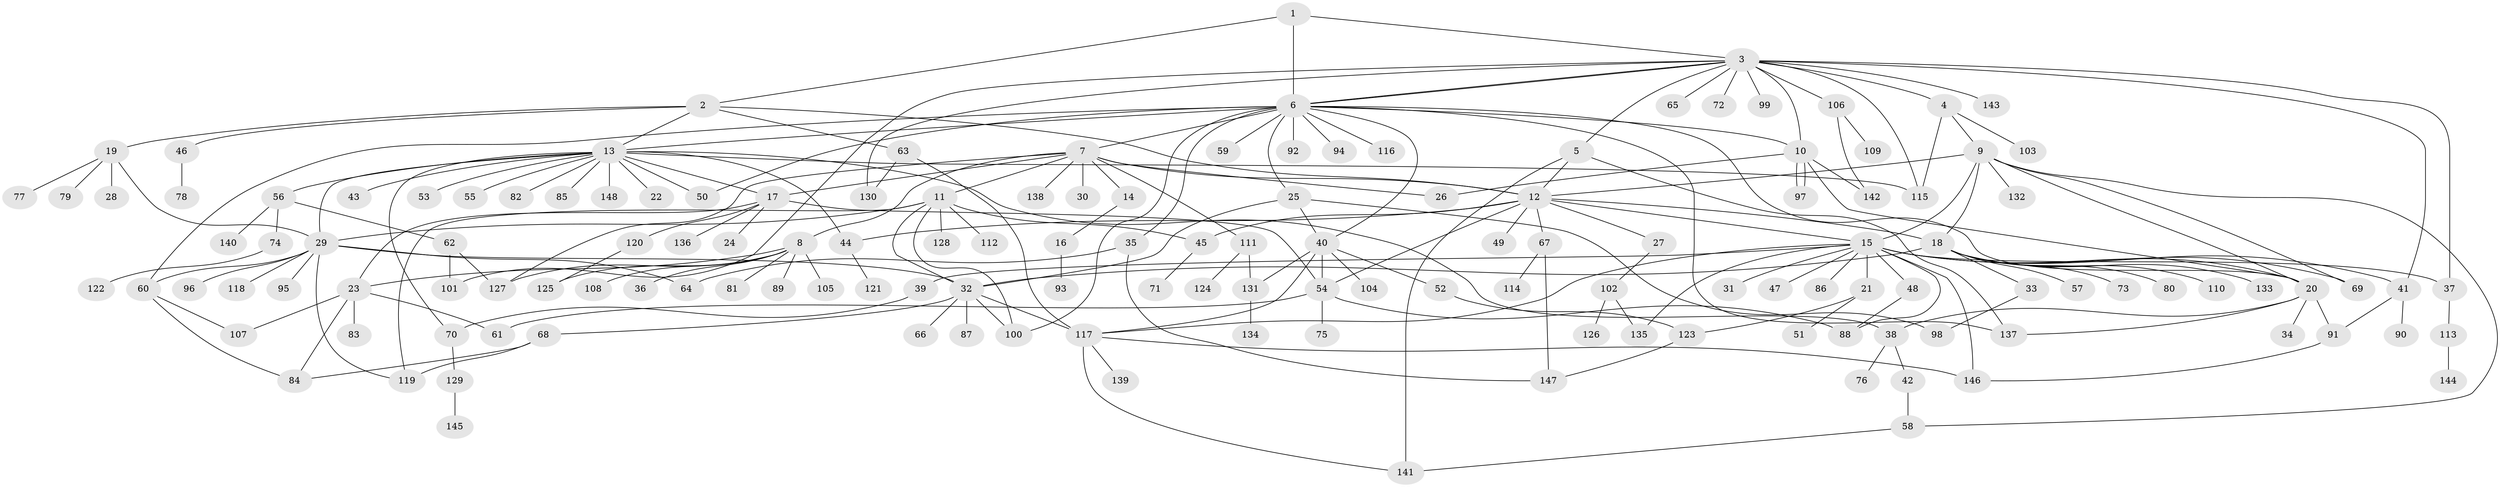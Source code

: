 // coarse degree distribution, {14: 0.011363636363636364, 8: 0.011363636363636364, 1: 0.6590909090909091, 9: 0.045454545454545456, 13: 0.011363636363636364, 12: 0.011363636363636364, 4: 0.045454545454545456, 24: 0.011363636363636364, 2: 0.13636363636363635, 3: 0.022727272727272728, 11: 0.011363636363636364, 10: 0.022727272727272728}
// Generated by graph-tools (version 1.1) at 2025/51/03/04/25 21:51:42]
// undirected, 148 vertices, 216 edges
graph export_dot {
graph [start="1"]
  node [color=gray90,style=filled];
  1;
  2;
  3;
  4;
  5;
  6;
  7;
  8;
  9;
  10;
  11;
  12;
  13;
  14;
  15;
  16;
  17;
  18;
  19;
  20;
  21;
  22;
  23;
  24;
  25;
  26;
  27;
  28;
  29;
  30;
  31;
  32;
  33;
  34;
  35;
  36;
  37;
  38;
  39;
  40;
  41;
  42;
  43;
  44;
  45;
  46;
  47;
  48;
  49;
  50;
  51;
  52;
  53;
  54;
  55;
  56;
  57;
  58;
  59;
  60;
  61;
  62;
  63;
  64;
  65;
  66;
  67;
  68;
  69;
  70;
  71;
  72;
  73;
  74;
  75;
  76;
  77;
  78;
  79;
  80;
  81;
  82;
  83;
  84;
  85;
  86;
  87;
  88;
  89;
  90;
  91;
  92;
  93;
  94;
  95;
  96;
  97;
  98;
  99;
  100;
  101;
  102;
  103;
  104;
  105;
  106;
  107;
  108;
  109;
  110;
  111;
  112;
  113;
  114;
  115;
  116;
  117;
  118;
  119;
  120;
  121;
  122;
  123;
  124;
  125;
  126;
  127;
  128;
  129;
  130;
  131;
  132;
  133;
  134;
  135;
  136;
  137;
  138;
  139;
  140;
  141;
  142;
  143;
  144;
  145;
  146;
  147;
  148;
  1 -- 2;
  1 -- 3;
  1 -- 6;
  2 -- 12;
  2 -- 13;
  2 -- 19;
  2 -- 46;
  2 -- 63;
  3 -- 4;
  3 -- 5;
  3 -- 6;
  3 -- 6;
  3 -- 10;
  3 -- 37;
  3 -- 41;
  3 -- 65;
  3 -- 72;
  3 -- 99;
  3 -- 101;
  3 -- 106;
  3 -- 115;
  3 -- 130;
  3 -- 143;
  4 -- 9;
  4 -- 103;
  4 -- 115;
  5 -- 12;
  5 -- 137;
  5 -- 141;
  6 -- 7;
  6 -- 10;
  6 -- 13;
  6 -- 20;
  6 -- 25;
  6 -- 35;
  6 -- 40;
  6 -- 50;
  6 -- 59;
  6 -- 60;
  6 -- 92;
  6 -- 94;
  6 -- 100;
  6 -- 116;
  6 -- 137;
  7 -- 8;
  7 -- 11;
  7 -- 12;
  7 -- 14;
  7 -- 17;
  7 -- 26;
  7 -- 30;
  7 -- 111;
  7 -- 127;
  7 -- 138;
  8 -- 23;
  8 -- 36;
  8 -- 81;
  8 -- 89;
  8 -- 105;
  8 -- 108;
  8 -- 125;
  8 -- 127;
  9 -- 12;
  9 -- 15;
  9 -- 18;
  9 -- 20;
  9 -- 58;
  9 -- 69;
  9 -- 132;
  10 -- 20;
  10 -- 26;
  10 -- 97;
  10 -- 97;
  10 -- 142;
  11 -- 29;
  11 -- 32;
  11 -- 45;
  11 -- 100;
  11 -- 112;
  11 -- 119;
  11 -- 128;
  12 -- 15;
  12 -- 18;
  12 -- 27;
  12 -- 44;
  12 -- 45;
  12 -- 49;
  12 -- 54;
  12 -- 67;
  13 -- 17;
  13 -- 22;
  13 -- 29;
  13 -- 38;
  13 -- 43;
  13 -- 44;
  13 -- 50;
  13 -- 53;
  13 -- 55;
  13 -- 56;
  13 -- 70;
  13 -- 82;
  13 -- 85;
  13 -- 115;
  13 -- 148;
  14 -- 16;
  15 -- 20;
  15 -- 21;
  15 -- 31;
  15 -- 37;
  15 -- 39;
  15 -- 41;
  15 -- 47;
  15 -- 48;
  15 -- 69;
  15 -- 86;
  15 -- 88;
  15 -- 117;
  15 -- 135;
  15 -- 146;
  16 -- 93;
  17 -- 23;
  17 -- 24;
  17 -- 54;
  17 -- 120;
  17 -- 136;
  18 -- 32;
  18 -- 33;
  18 -- 57;
  18 -- 73;
  18 -- 80;
  18 -- 110;
  18 -- 133;
  19 -- 28;
  19 -- 29;
  19 -- 77;
  19 -- 79;
  20 -- 34;
  20 -- 38;
  20 -- 91;
  20 -- 137;
  21 -- 51;
  21 -- 123;
  23 -- 61;
  23 -- 83;
  23 -- 84;
  23 -- 107;
  25 -- 32;
  25 -- 40;
  25 -- 98;
  27 -- 102;
  29 -- 32;
  29 -- 60;
  29 -- 64;
  29 -- 95;
  29 -- 96;
  29 -- 118;
  29 -- 119;
  32 -- 66;
  32 -- 68;
  32 -- 87;
  32 -- 100;
  32 -- 117;
  33 -- 98;
  35 -- 64;
  35 -- 147;
  37 -- 113;
  38 -- 42;
  38 -- 76;
  39 -- 70;
  40 -- 52;
  40 -- 54;
  40 -- 104;
  40 -- 117;
  40 -- 131;
  41 -- 90;
  41 -- 91;
  42 -- 58;
  44 -- 121;
  45 -- 71;
  46 -- 78;
  48 -- 88;
  52 -- 123;
  54 -- 61;
  54 -- 75;
  54 -- 88;
  56 -- 62;
  56 -- 74;
  56 -- 140;
  58 -- 141;
  60 -- 84;
  60 -- 107;
  62 -- 101;
  62 -- 127;
  63 -- 117;
  63 -- 130;
  67 -- 114;
  67 -- 147;
  68 -- 84;
  68 -- 119;
  70 -- 129;
  74 -- 122;
  91 -- 146;
  102 -- 126;
  102 -- 135;
  106 -- 109;
  106 -- 142;
  111 -- 124;
  111 -- 131;
  113 -- 144;
  117 -- 139;
  117 -- 141;
  117 -- 146;
  120 -- 125;
  123 -- 147;
  129 -- 145;
  131 -- 134;
}

